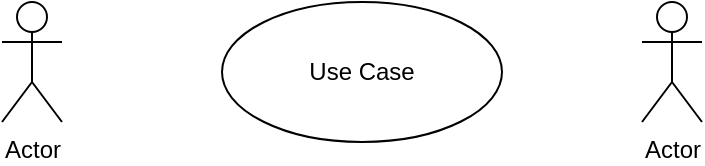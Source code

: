 <mxfile>
    <diagram id="GA4pnF8i726-3I7FZShM" name="Page-1">
        <mxGraphModel dx="644" dy="369" grid="1" gridSize="10" guides="1" tooltips="1" connect="1" arrows="1" fold="1" page="1" pageScale="1" pageWidth="850" pageHeight="1100" background="none" math="0" shadow="0">
            <root>
                <mxCell id="0"/>
                <mxCell id="1" parent="0"/>
                <mxCell id="51MKtRIZlJfcyBp28Ae_-1" value="Actor" style="shape=umlActor;verticalLabelPosition=bottom;verticalAlign=top;html=1;outlineConnect=0;" parent="1" vertex="1">
                    <mxGeometry x="130" y="80" width="30" height="60" as="geometry"/>
                </mxCell>
                <mxCell id="51MKtRIZlJfcyBp28Ae_-2" value="Use Case" style="ellipse;whiteSpace=wrap;html=1;" parent="1" vertex="1">
                    <mxGeometry x="240" y="80" width="140" height="70" as="geometry"/>
                </mxCell>
                <mxCell id="51MKtRIZlJfcyBp28Ae_-3" value="Actor" style="shape=umlActor;verticalLabelPosition=bottom;verticalAlign=top;html=1;" parent="1" vertex="1">
                    <mxGeometry x="450" y="80" width="30" height="60" as="geometry"/>
                </mxCell>
            </root>
        </mxGraphModel>
    </diagram>
</mxfile>